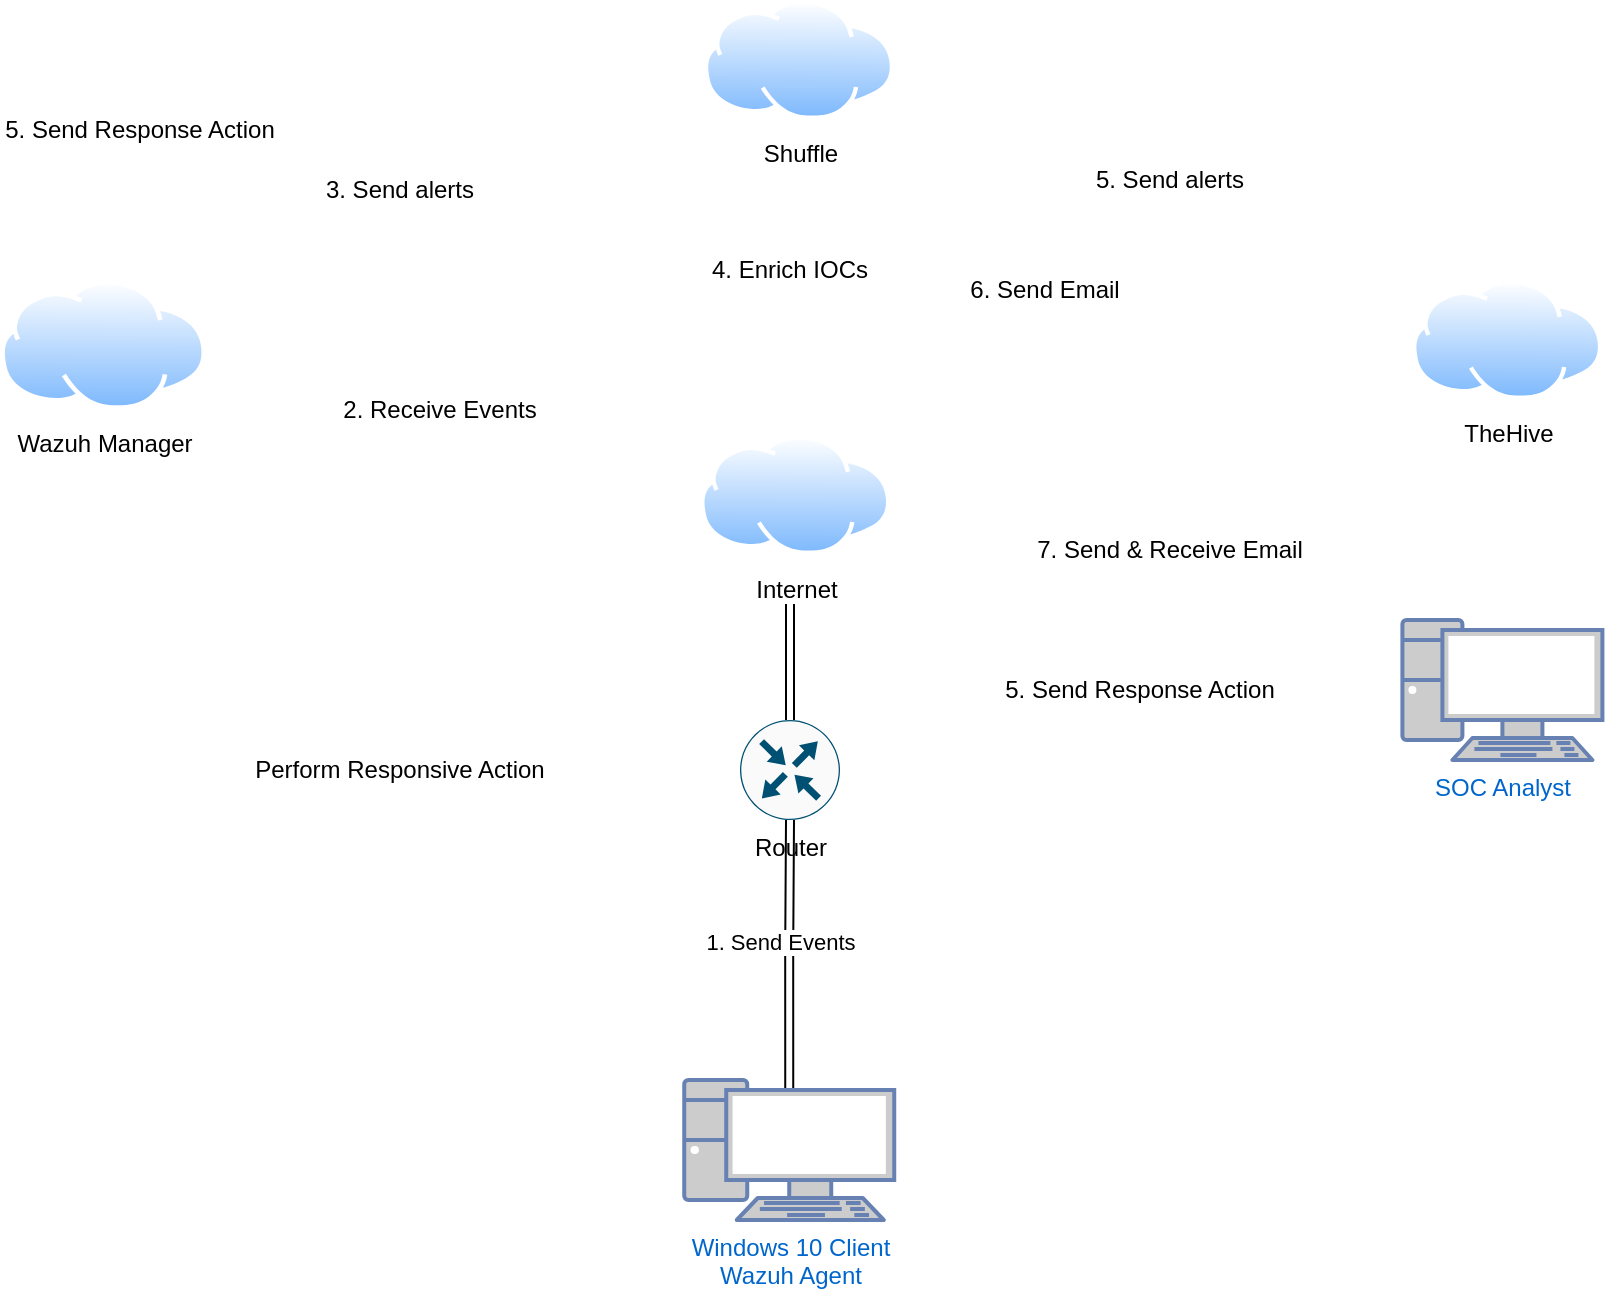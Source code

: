 <mxfile version="26.0.14">
  <diagram name="Page-1" id="v1lhMmhXJgqEqJpxl6g5">
    <mxGraphModel dx="854" dy="506" grid="1" gridSize="10" guides="1" tooltips="1" connect="1" arrows="1" fold="1" page="1" pageScale="1" pageWidth="850" pageHeight="1100" math="0" shadow="0">
      <root>
        <mxCell id="0" />
        <mxCell id="1" parent="0" />
        <mxCell id="uDdsvfvilZhpTVK5jA3D-43" value="" style="edgeStyle=orthogonalEdgeStyle;rounded=0;orthogonalLoop=1;jettySize=auto;html=1;shape=link;" edge="1" parent="1" source="uDdsvfvilZhpTVK5jA3D-6">
          <mxGeometry relative="1" as="geometry">
            <mxPoint x="425" y="340" as="targetPoint" />
          </mxGeometry>
        </mxCell>
        <mxCell id="uDdsvfvilZhpTVK5jA3D-6" value="Router" style="sketch=0;points=[[0.5,0,0],[1,0.5,0],[0.5,1,0],[0,0.5,0],[0.145,0.145,0],[0.856,0.145,0],[0.855,0.856,0],[0.145,0.855,0]];verticalLabelPosition=bottom;html=1;verticalAlign=top;aspect=fixed;align=center;pointerEvents=1;shape=mxgraph.cisco19.rect;prIcon=router;fillColor=#FAFAFA;strokeColor=#005073;" vertex="1" parent="1">
          <mxGeometry x="400" y="410" width="50" height="50" as="geometry" />
        </mxCell>
        <mxCell id="uDdsvfvilZhpTVK5jA3D-9" value="3. Send alerts" style="text;strokeColor=none;align=center;fillColor=none;html=1;verticalAlign=middle;whiteSpace=wrap;rounded=0;" vertex="1" parent="1">
          <mxGeometry x="190" y="130" width="80" height="30" as="geometry" />
        </mxCell>
        <mxCell id="uDdsvfvilZhpTVK5jA3D-10" value="2. Receive Events" style="text;strokeColor=none;align=center;fillColor=none;html=1;verticalAlign=middle;whiteSpace=wrap;rounded=0;" vertex="1" parent="1">
          <mxGeometry x="200" y="240" width="100" height="30" as="geometry" />
        </mxCell>
        <mxCell id="uDdsvfvilZhpTVK5jA3D-15" value="5. Send Response Action" style="text;strokeColor=none;align=center;fillColor=none;html=1;verticalAlign=middle;whiteSpace=wrap;rounded=0;" vertex="1" parent="1">
          <mxGeometry x="30" y="100" width="140" height="30" as="geometry" />
        </mxCell>
        <mxCell id="uDdsvfvilZhpTVK5jA3D-18" value="Perform Responsive Action" style="text;strokeColor=none;align=center;fillColor=none;html=1;verticalAlign=middle;whiteSpace=wrap;rounded=0;" vertex="1" parent="1">
          <mxGeometry x="155" y="415" width="150" height="40" as="geometry" />
        </mxCell>
        <mxCell id="uDdsvfvilZhpTVK5jA3D-19" value="4. Enrich IOCs" style="text;strokeColor=none;align=center;fillColor=none;html=1;verticalAlign=middle;whiteSpace=wrap;rounded=0;" vertex="1" parent="1">
          <mxGeometry x="380" y="170" width="90" height="30" as="geometry" />
        </mxCell>
        <mxCell id="uDdsvfvilZhpTVK5jA3D-20" value="6. Send Email" style="text;strokeColor=none;align=center;fillColor=none;html=1;verticalAlign=middle;whiteSpace=wrap;rounded=0;" vertex="1" parent="1">
          <mxGeometry x="510" y="180" width="85" height="30" as="geometry" />
        </mxCell>
        <mxCell id="uDdsvfvilZhpTVK5jA3D-21" value="5. Send alerts" style="text;strokeColor=none;align=center;fillColor=none;html=1;verticalAlign=middle;whiteSpace=wrap;rounded=0;" vertex="1" parent="1">
          <mxGeometry x="570" y="130" width="90" height="20" as="geometry" />
        </mxCell>
        <mxCell id="uDdsvfvilZhpTVK5jA3D-24" value="7. Send &amp;amp; Receive Email" style="text;strokeColor=none;align=center;fillColor=none;html=1;verticalAlign=middle;whiteSpace=wrap;rounded=0;" vertex="1" parent="1">
          <mxGeometry x="545" y="315" width="140" height="20" as="geometry" />
        </mxCell>
        <mxCell id="uDdsvfvilZhpTVK5jA3D-25" value="5. Send Response Action" style="text;strokeColor=none;align=center;fillColor=none;html=1;verticalAlign=middle;whiteSpace=wrap;rounded=0;" vertex="1" parent="1">
          <mxGeometry x="530" y="380" width="140" height="30" as="geometry" />
        </mxCell>
        <mxCell id="uDdsvfvilZhpTVK5jA3D-39" style="edgeStyle=orthogonalEdgeStyle;rounded=0;orthogonalLoop=1;jettySize=auto;html=1;exitX=0.5;exitY=0.07;exitDx=0;exitDy=0;exitPerimeter=0;shape=link;" edge="1" parent="1" source="uDdsvfvilZhpTVK5jA3D-27" target="uDdsvfvilZhpTVK5jA3D-6">
          <mxGeometry relative="1" as="geometry" />
        </mxCell>
        <mxCell id="uDdsvfvilZhpTVK5jA3D-40" value="1. Send Events" style="edgeLabel;html=1;align=center;verticalAlign=middle;resizable=0;points=[];" vertex="1" connectable="0" parent="uDdsvfvilZhpTVK5jA3D-39">
          <mxGeometry x="0.112" y="5" relative="1" as="geometry">
            <mxPoint as="offset" />
          </mxGeometry>
        </mxCell>
        <mxCell id="uDdsvfvilZhpTVK5jA3D-27" value="Windows 10 Client&lt;div&gt;Wazuh Agent&lt;/div&gt;" style="fontColor=#0066CC;verticalAlign=top;verticalLabelPosition=bottom;labelPosition=center;align=center;html=1;outlineConnect=0;fillColor=#CCCCCC;strokeColor=#6881B3;gradientColor=none;gradientDirection=north;strokeWidth=2;shape=mxgraph.networks.pc;" vertex="1" parent="1">
          <mxGeometry x="372.12" y="590" width="105" height="70" as="geometry" />
        </mxCell>
        <mxCell id="uDdsvfvilZhpTVK5jA3D-28" value="SOC Analyst" style="fontColor=#0066CC;verticalAlign=top;verticalLabelPosition=bottom;labelPosition=center;align=center;html=1;outlineConnect=0;fillColor=#CCCCCC;strokeColor=#6881B3;gradientColor=none;gradientDirection=north;strokeWidth=2;shape=mxgraph.networks.pc;" vertex="1" parent="1">
          <mxGeometry x="731.2" y="360" width="100" height="70" as="geometry" />
        </mxCell>
        <mxCell id="uDdsvfvilZhpTVK5jA3D-29" value="Shuffle&lt;div&gt;&lt;br&gt;&lt;/div&gt;" style="image;aspect=fixed;perimeter=ellipsePerimeter;html=1;align=center;shadow=0;dashed=0;spacingTop=3;image=img/lib/active_directory/internet_cloud.svg;" vertex="1" parent="1">
          <mxGeometry x="381.88" y="50" width="95.24" height="60" as="geometry" />
        </mxCell>
        <mxCell id="uDdsvfvilZhpTVK5jA3D-36" value="&lt;div&gt;Internet&lt;/div&gt;" style="image;aspect=fixed;perimeter=ellipsePerimeter;html=1;align=center;shadow=0;dashed=0;spacingTop=3;image=img/lib/active_directory/internet_cloud.svg;" vertex="1" parent="1">
          <mxGeometry x="380" y="267.5" width="95.24" height="60" as="geometry" />
        </mxCell>
        <mxCell id="uDdsvfvilZhpTVK5jA3D-37" value="&lt;div&gt;TheHive&lt;/div&gt;" style="image;aspect=fixed;perimeter=ellipsePerimeter;html=1;align=center;shadow=0;dashed=0;spacingTop=3;image=img/lib/active_directory/internet_cloud.svg;" vertex="1" parent="1">
          <mxGeometry x="735.96" y="190" width="95.24" height="60" as="geometry" />
        </mxCell>
        <mxCell id="uDdsvfvilZhpTVK5jA3D-38" value="&lt;div&gt;Wazuh Manager&lt;/div&gt;" style="image;aspect=fixed;perimeter=ellipsePerimeter;html=1;align=center;shadow=0;dashed=0;spacingTop=3;image=img/lib/active_directory/internet_cloud.svg;" vertex="1" parent="1">
          <mxGeometry x="30" y="190" width="103.18" height="65" as="geometry" />
        </mxCell>
      </root>
    </mxGraphModel>
  </diagram>
</mxfile>
